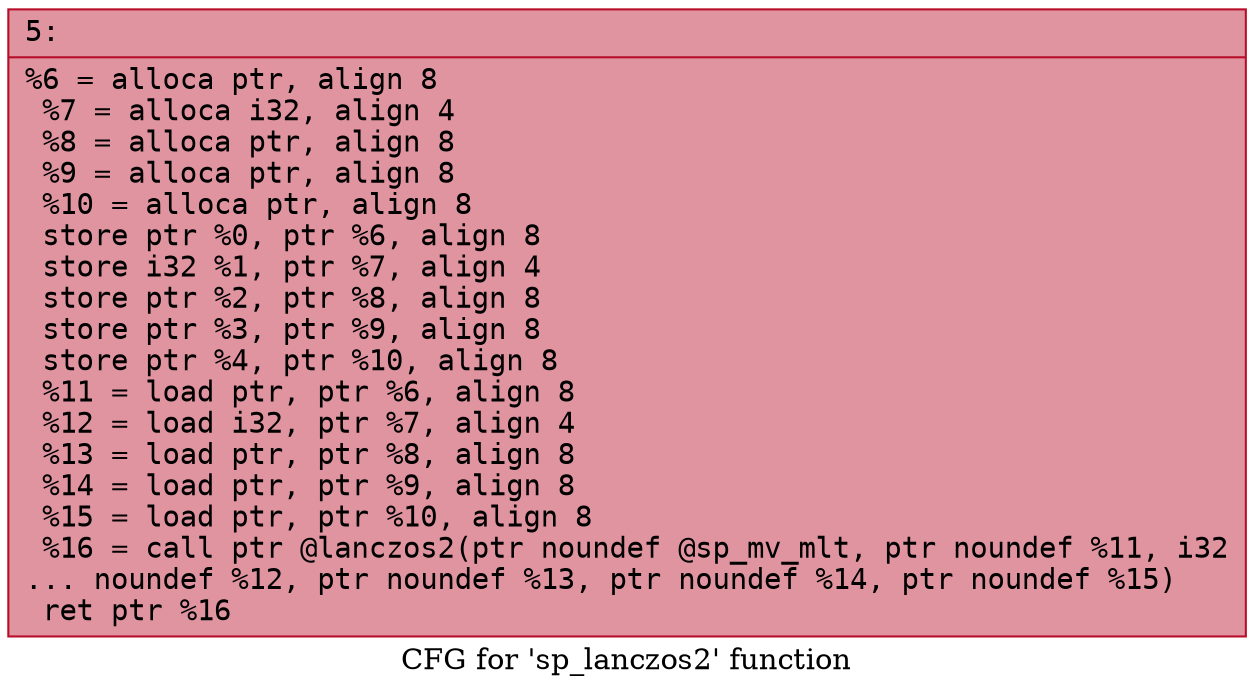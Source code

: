 digraph "CFG for 'sp_lanczos2' function" {
	label="CFG for 'sp_lanczos2' function";

	Node0x600001f33f70 [shape=record,color="#b70d28ff", style=filled, fillcolor="#b70d2870" fontname="Courier",label="{5:\l|  %6 = alloca ptr, align 8\l  %7 = alloca i32, align 4\l  %8 = alloca ptr, align 8\l  %9 = alloca ptr, align 8\l  %10 = alloca ptr, align 8\l  store ptr %0, ptr %6, align 8\l  store i32 %1, ptr %7, align 4\l  store ptr %2, ptr %8, align 8\l  store ptr %3, ptr %9, align 8\l  store ptr %4, ptr %10, align 8\l  %11 = load ptr, ptr %6, align 8\l  %12 = load i32, ptr %7, align 4\l  %13 = load ptr, ptr %8, align 8\l  %14 = load ptr, ptr %9, align 8\l  %15 = load ptr, ptr %10, align 8\l  %16 = call ptr @lanczos2(ptr noundef @sp_mv_mlt, ptr noundef %11, i32\l... noundef %12, ptr noundef %13, ptr noundef %14, ptr noundef %15)\l  ret ptr %16\l}"];
}
